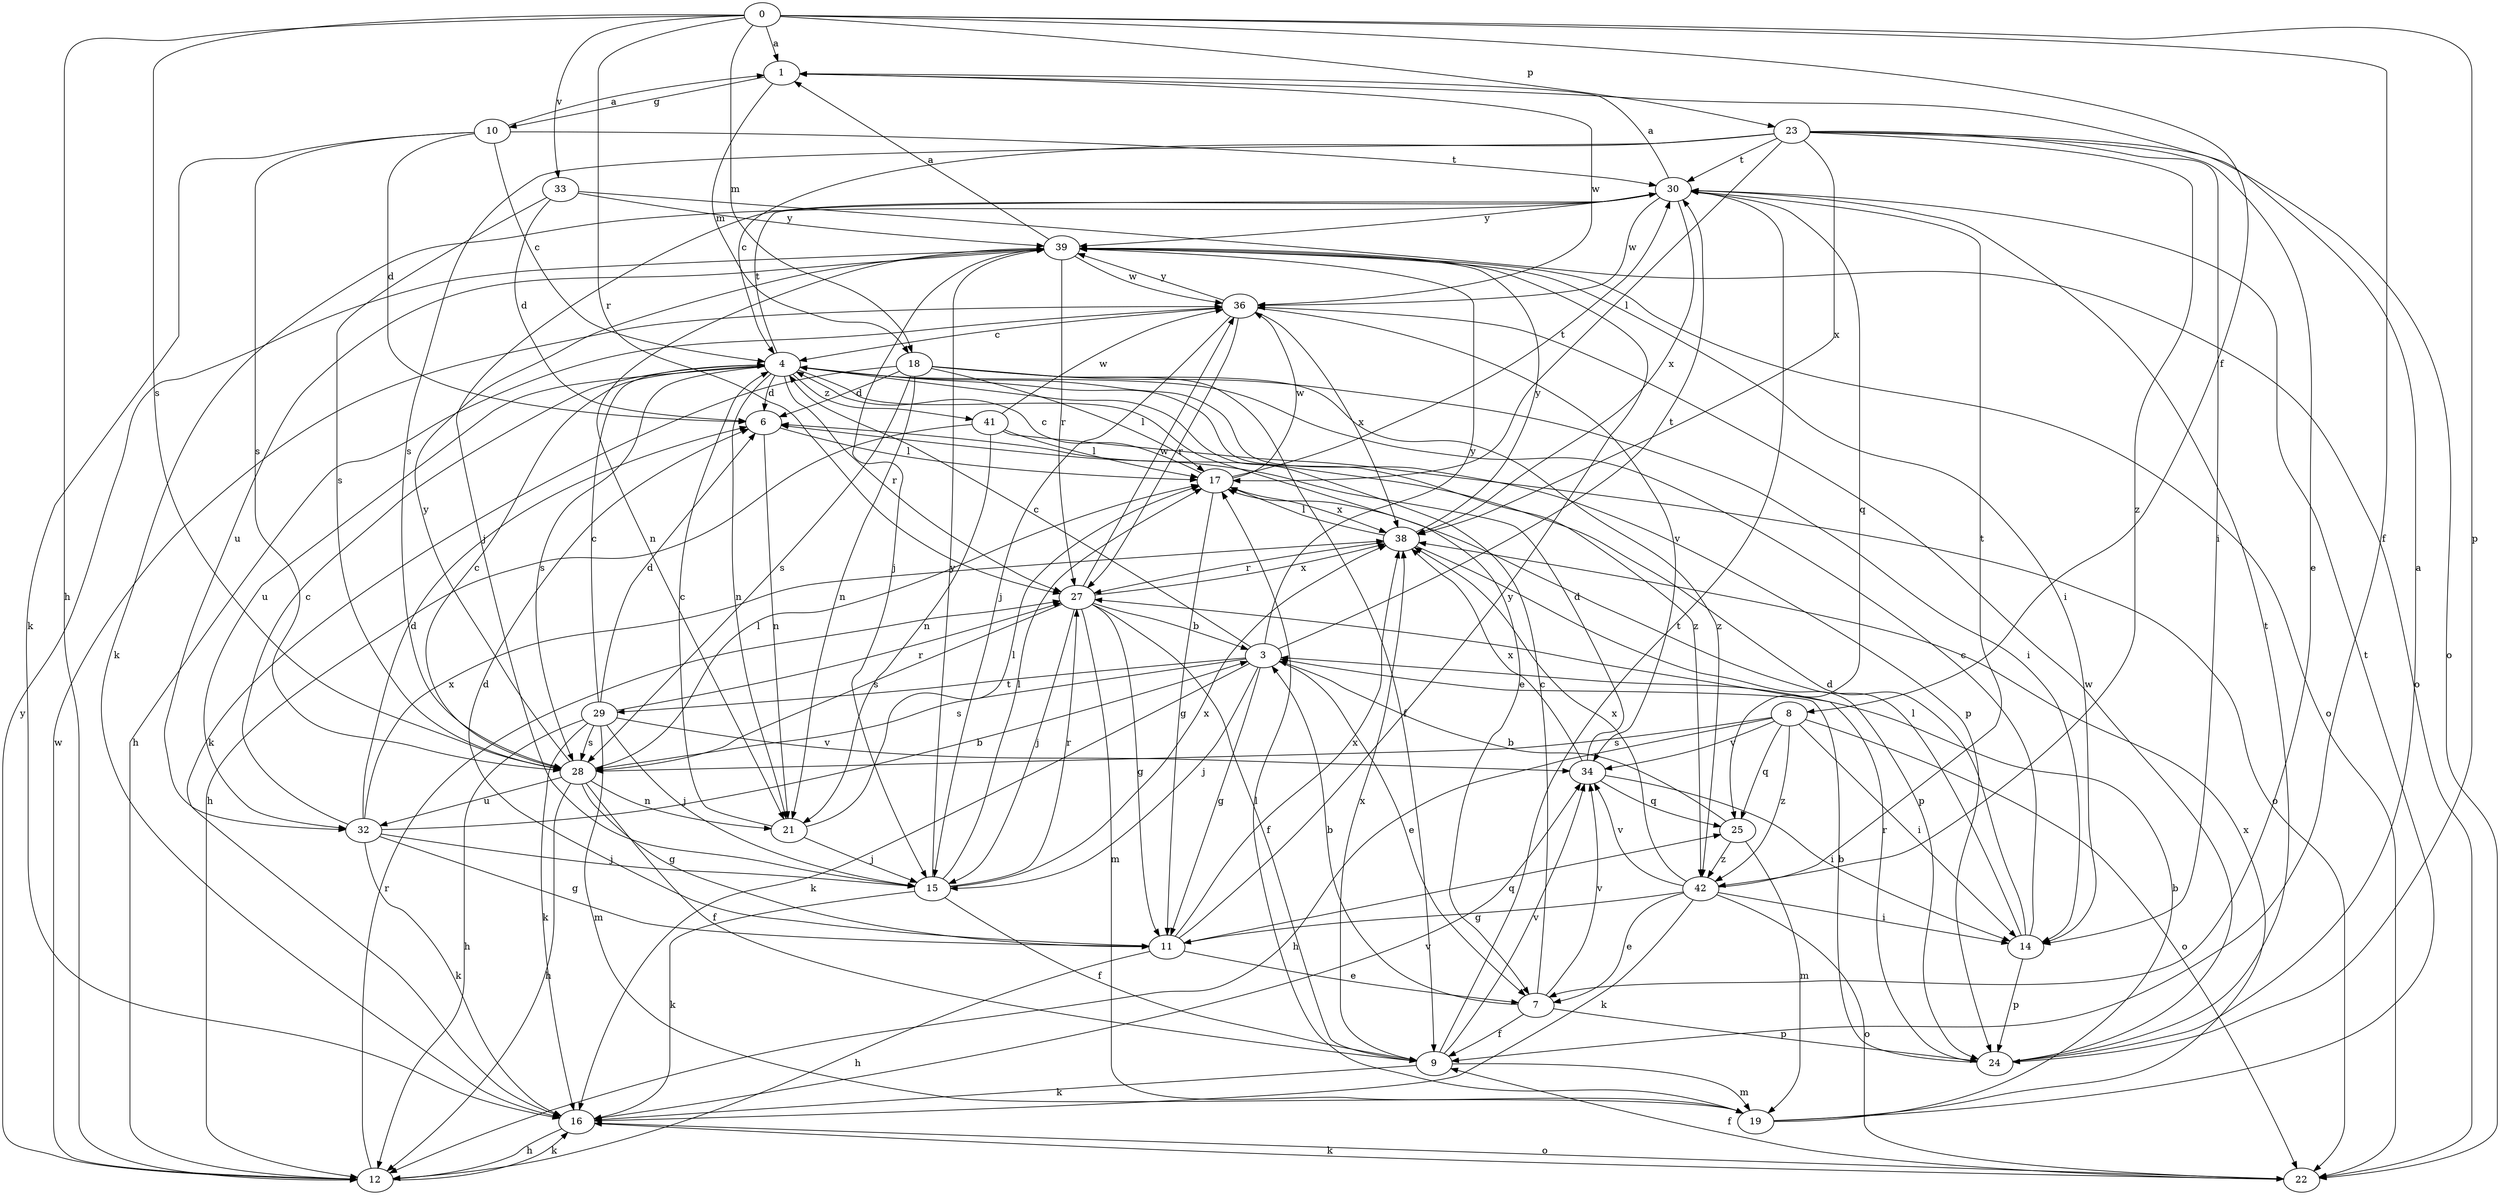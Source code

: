 strict digraph  {
0;
1;
3;
4;
6;
7;
8;
9;
10;
11;
12;
14;
15;
16;
17;
18;
19;
21;
22;
23;
24;
25;
27;
28;
29;
30;
32;
33;
34;
36;
38;
39;
41;
42;
0 -> 1  [label=a];
0 -> 8  [label=f];
0 -> 9  [label=f];
0 -> 12  [label=h];
0 -> 18  [label=m];
0 -> 23  [label=p];
0 -> 24  [label=p];
0 -> 27  [label=r];
0 -> 28  [label=s];
0 -> 33  [label=v];
1 -> 10  [label=g];
1 -> 18  [label=m];
1 -> 36  [label=w];
3 -> 4  [label=c];
3 -> 7  [label=e];
3 -> 11  [label=g];
3 -> 15  [label=j];
3 -> 16  [label=k];
3 -> 28  [label=s];
3 -> 29  [label=t];
3 -> 30  [label=t];
3 -> 39  [label=y];
4 -> 6  [label=d];
4 -> 7  [label=e];
4 -> 21  [label=n];
4 -> 24  [label=p];
4 -> 27  [label=r];
4 -> 28  [label=s];
4 -> 30  [label=t];
4 -> 32  [label=u];
4 -> 41  [label=z];
4 -> 42  [label=z];
6 -> 17  [label=l];
6 -> 21  [label=n];
7 -> 3  [label=b];
7 -> 4  [label=c];
7 -> 9  [label=f];
7 -> 24  [label=p];
7 -> 34  [label=v];
8 -> 12  [label=h];
8 -> 14  [label=i];
8 -> 22  [label=o];
8 -> 25  [label=q];
8 -> 28  [label=s];
8 -> 34  [label=v];
8 -> 42  [label=z];
9 -> 16  [label=k];
9 -> 19  [label=m];
9 -> 30  [label=t];
9 -> 34  [label=v];
9 -> 38  [label=x];
10 -> 1  [label=a];
10 -> 4  [label=c];
10 -> 6  [label=d];
10 -> 16  [label=k];
10 -> 28  [label=s];
10 -> 30  [label=t];
11 -> 6  [label=d];
11 -> 7  [label=e];
11 -> 12  [label=h];
11 -> 25  [label=q];
11 -> 38  [label=x];
11 -> 39  [label=y];
12 -> 16  [label=k];
12 -> 27  [label=r];
12 -> 36  [label=w];
12 -> 39  [label=y];
14 -> 4  [label=c];
14 -> 6  [label=d];
14 -> 17  [label=l];
14 -> 24  [label=p];
15 -> 9  [label=f];
15 -> 16  [label=k];
15 -> 17  [label=l];
15 -> 27  [label=r];
15 -> 38  [label=x];
15 -> 39  [label=y];
16 -> 12  [label=h];
16 -> 22  [label=o];
16 -> 34  [label=v];
17 -> 4  [label=c];
17 -> 11  [label=g];
17 -> 30  [label=t];
17 -> 36  [label=w];
17 -> 38  [label=x];
18 -> 6  [label=d];
18 -> 9  [label=f];
18 -> 14  [label=i];
18 -> 16  [label=k];
18 -> 17  [label=l];
18 -> 21  [label=n];
18 -> 28  [label=s];
18 -> 42  [label=z];
19 -> 3  [label=b];
19 -> 17  [label=l];
19 -> 30  [label=t];
19 -> 38  [label=x];
21 -> 4  [label=c];
21 -> 15  [label=j];
21 -> 17  [label=l];
22 -> 9  [label=f];
22 -> 16  [label=k];
23 -> 4  [label=c];
23 -> 7  [label=e];
23 -> 14  [label=i];
23 -> 17  [label=l];
23 -> 22  [label=o];
23 -> 28  [label=s];
23 -> 30  [label=t];
23 -> 38  [label=x];
23 -> 42  [label=z];
24 -> 1  [label=a];
24 -> 3  [label=b];
24 -> 27  [label=r];
24 -> 30  [label=t];
24 -> 36  [label=w];
25 -> 3  [label=b];
25 -> 19  [label=m];
25 -> 42  [label=z];
27 -> 3  [label=b];
27 -> 9  [label=f];
27 -> 11  [label=g];
27 -> 15  [label=j];
27 -> 19  [label=m];
27 -> 28  [label=s];
27 -> 36  [label=w];
27 -> 38  [label=x];
28 -> 4  [label=c];
28 -> 9  [label=f];
28 -> 11  [label=g];
28 -> 12  [label=h];
28 -> 17  [label=l];
28 -> 21  [label=n];
28 -> 32  [label=u];
28 -> 39  [label=y];
29 -> 4  [label=c];
29 -> 6  [label=d];
29 -> 12  [label=h];
29 -> 15  [label=j];
29 -> 16  [label=k];
29 -> 19  [label=m];
29 -> 27  [label=r];
29 -> 28  [label=s];
29 -> 34  [label=v];
30 -> 1  [label=a];
30 -> 15  [label=j];
30 -> 16  [label=k];
30 -> 25  [label=q];
30 -> 36  [label=w];
30 -> 38  [label=x];
30 -> 39  [label=y];
32 -> 3  [label=b];
32 -> 4  [label=c];
32 -> 6  [label=d];
32 -> 11  [label=g];
32 -> 15  [label=j];
32 -> 16  [label=k];
32 -> 38  [label=x];
33 -> 6  [label=d];
33 -> 22  [label=o];
33 -> 28  [label=s];
33 -> 39  [label=y];
34 -> 6  [label=d];
34 -> 14  [label=i];
34 -> 25  [label=q];
34 -> 38  [label=x];
36 -> 4  [label=c];
36 -> 12  [label=h];
36 -> 15  [label=j];
36 -> 27  [label=r];
36 -> 34  [label=v];
36 -> 38  [label=x];
36 -> 39  [label=y];
38 -> 17  [label=l];
38 -> 24  [label=p];
38 -> 27  [label=r];
38 -> 39  [label=y];
39 -> 1  [label=a];
39 -> 14  [label=i];
39 -> 15  [label=j];
39 -> 21  [label=n];
39 -> 22  [label=o];
39 -> 27  [label=r];
39 -> 32  [label=u];
39 -> 36  [label=w];
41 -> 12  [label=h];
41 -> 17  [label=l];
41 -> 21  [label=n];
41 -> 22  [label=o];
41 -> 36  [label=w];
42 -> 7  [label=e];
42 -> 11  [label=g];
42 -> 14  [label=i];
42 -> 16  [label=k];
42 -> 22  [label=o];
42 -> 30  [label=t];
42 -> 34  [label=v];
42 -> 38  [label=x];
}

